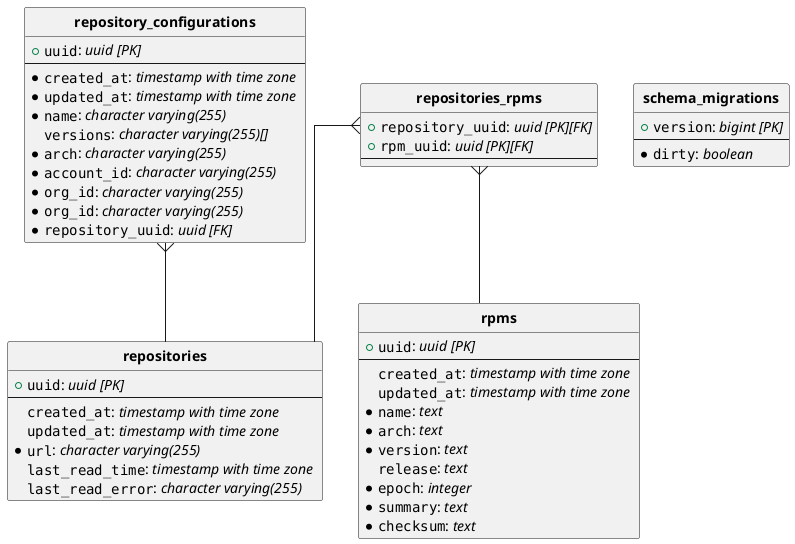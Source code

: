 @startuml
hide circle
skinparam linetype ortho

entity "**repositories**" {
  + ""uuid"": //uuid [PK]//
  --
  ""created_at"": //timestamp with time zone //
  ""updated_at"": //timestamp with time zone //
  *""url"": //character varying(255) //
  ""last_read_time"": //timestamp with time zone //
  ""last_read_error"": //character varying(255) //
}

entity "**repositories_rpms**" {
  + ""repository_uuid"": //uuid [PK][FK]//
  + ""rpm_uuid"": //uuid [PK][FK]//
  --
}

entity "**repository_configurations**" {
  + ""uuid"": //uuid [PK]//
  --
  *""created_at"": //timestamp with time zone //
  *""updated_at"": //timestamp with time zone //
  *""name"": //character varying(255) //
  ""versions"": //character varying(255)[] //
  *""arch"": //character varying(255) //
  *""account_id"": //character varying(255) //
  *""org_id"": //character varying(255) //
  *""org_id"": //character varying(255) //
  *""repository_uuid"": //uuid [FK]//
}

entity "**rpms**" {
  + ""uuid"": //uuid [PK]//
  --
  ""created_at"": //timestamp with time zone //
  ""updated_at"": //timestamp with time zone //
  *""name"": //text //
  *""arch"": //text //
  *""version"": //text //
  ""release"": //text //
  *""epoch"": //integer //
  *""summary"": //text //
  *""checksum"": //text //
}

entity "**schema_migrations**" {
  + ""version"": //bigint [PK]//
  --
  *""dirty"": //boolean //
}

"**repositories_rpms**"   }--  "**repositories**"

"**repositories_rpms**"   }--  "**rpms**"

"**repository_configurations**"   }--  "**repositories**"
@enduml
